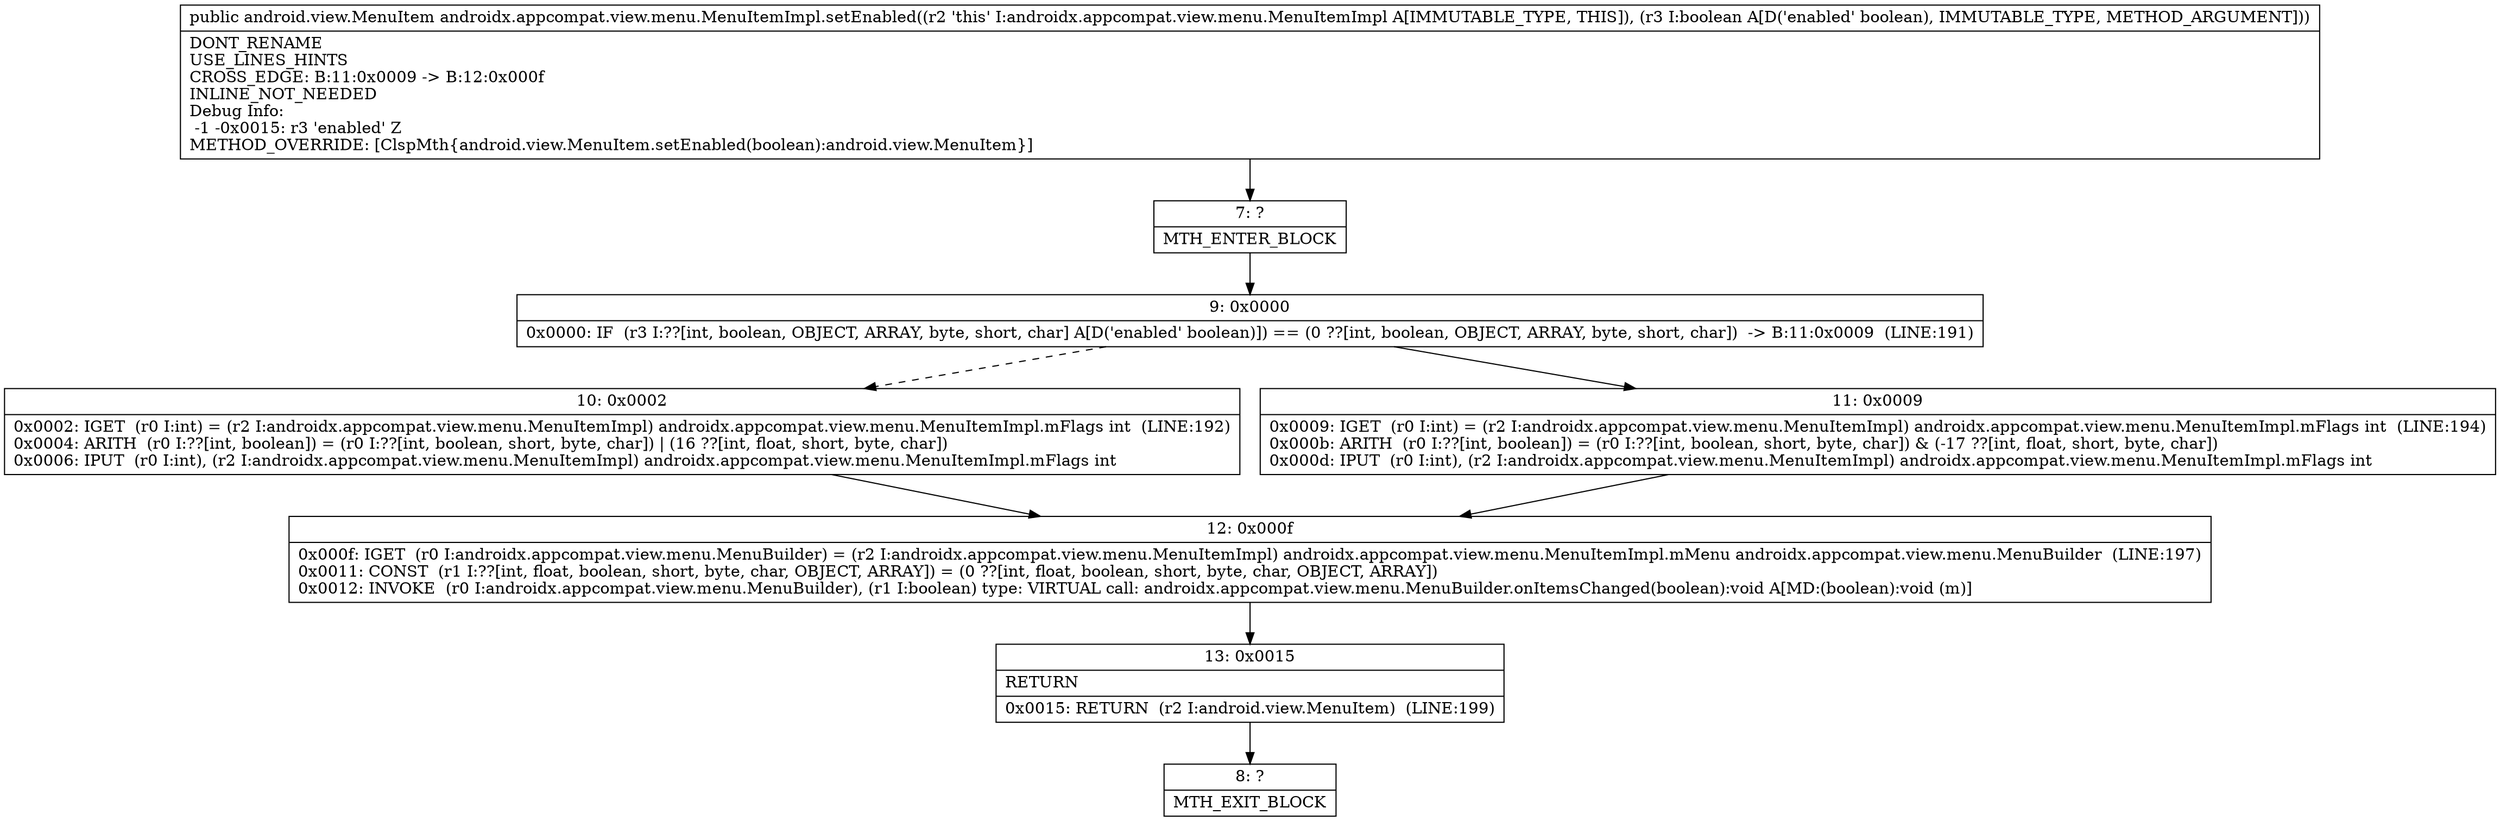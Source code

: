 digraph "CFG forandroidx.appcompat.view.menu.MenuItemImpl.setEnabled(Z)Landroid\/view\/MenuItem;" {
Node_7 [shape=record,label="{7\:\ ?|MTH_ENTER_BLOCK\l}"];
Node_9 [shape=record,label="{9\:\ 0x0000|0x0000: IF  (r3 I:??[int, boolean, OBJECT, ARRAY, byte, short, char] A[D('enabled' boolean)]) == (0 ??[int, boolean, OBJECT, ARRAY, byte, short, char])  \-\> B:11:0x0009  (LINE:191)\l}"];
Node_10 [shape=record,label="{10\:\ 0x0002|0x0002: IGET  (r0 I:int) = (r2 I:androidx.appcompat.view.menu.MenuItemImpl) androidx.appcompat.view.menu.MenuItemImpl.mFlags int  (LINE:192)\l0x0004: ARITH  (r0 I:??[int, boolean]) = (r0 I:??[int, boolean, short, byte, char]) \| (16 ??[int, float, short, byte, char]) \l0x0006: IPUT  (r0 I:int), (r2 I:androidx.appcompat.view.menu.MenuItemImpl) androidx.appcompat.view.menu.MenuItemImpl.mFlags int \l}"];
Node_12 [shape=record,label="{12\:\ 0x000f|0x000f: IGET  (r0 I:androidx.appcompat.view.menu.MenuBuilder) = (r2 I:androidx.appcompat.view.menu.MenuItemImpl) androidx.appcompat.view.menu.MenuItemImpl.mMenu androidx.appcompat.view.menu.MenuBuilder  (LINE:197)\l0x0011: CONST  (r1 I:??[int, float, boolean, short, byte, char, OBJECT, ARRAY]) = (0 ??[int, float, boolean, short, byte, char, OBJECT, ARRAY]) \l0x0012: INVOKE  (r0 I:androidx.appcompat.view.menu.MenuBuilder), (r1 I:boolean) type: VIRTUAL call: androidx.appcompat.view.menu.MenuBuilder.onItemsChanged(boolean):void A[MD:(boolean):void (m)]\l}"];
Node_13 [shape=record,label="{13\:\ 0x0015|RETURN\l|0x0015: RETURN  (r2 I:android.view.MenuItem)  (LINE:199)\l}"];
Node_8 [shape=record,label="{8\:\ ?|MTH_EXIT_BLOCK\l}"];
Node_11 [shape=record,label="{11\:\ 0x0009|0x0009: IGET  (r0 I:int) = (r2 I:androidx.appcompat.view.menu.MenuItemImpl) androidx.appcompat.view.menu.MenuItemImpl.mFlags int  (LINE:194)\l0x000b: ARITH  (r0 I:??[int, boolean]) = (r0 I:??[int, boolean, short, byte, char]) & (\-17 ??[int, float, short, byte, char]) \l0x000d: IPUT  (r0 I:int), (r2 I:androidx.appcompat.view.menu.MenuItemImpl) androidx.appcompat.view.menu.MenuItemImpl.mFlags int \l}"];
MethodNode[shape=record,label="{public android.view.MenuItem androidx.appcompat.view.menu.MenuItemImpl.setEnabled((r2 'this' I:androidx.appcompat.view.menu.MenuItemImpl A[IMMUTABLE_TYPE, THIS]), (r3 I:boolean A[D('enabled' boolean), IMMUTABLE_TYPE, METHOD_ARGUMENT]))  | DONT_RENAME\lUSE_LINES_HINTS\lCROSS_EDGE: B:11:0x0009 \-\> B:12:0x000f\lINLINE_NOT_NEEDED\lDebug Info:\l  \-1 \-0x0015: r3 'enabled' Z\lMETHOD_OVERRIDE: [ClspMth\{android.view.MenuItem.setEnabled(boolean):android.view.MenuItem\}]\l}"];
MethodNode -> Node_7;Node_7 -> Node_9;
Node_9 -> Node_10[style=dashed];
Node_9 -> Node_11;
Node_10 -> Node_12;
Node_12 -> Node_13;
Node_13 -> Node_8;
Node_11 -> Node_12;
}

